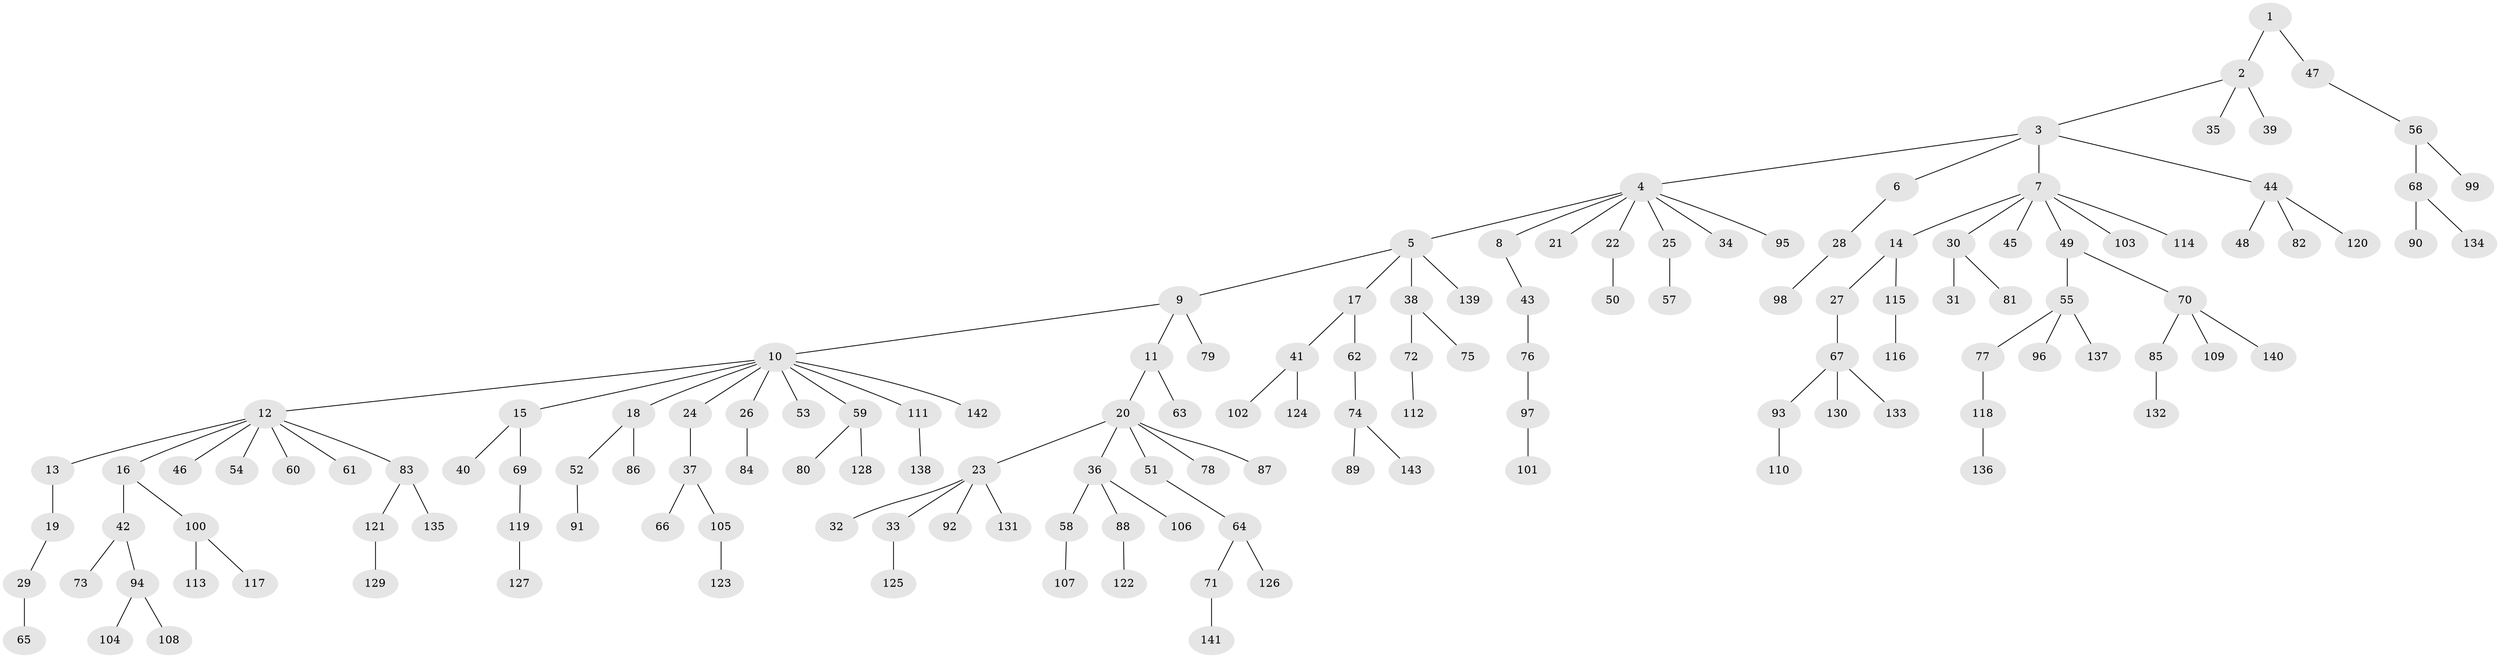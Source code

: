 // Generated by graph-tools (version 1.1) at 2025/02/03/09/25 03:02:23]
// undirected, 143 vertices, 142 edges
graph export_dot {
graph [start="1"]
  node [color=gray90,style=filled];
  1;
  2;
  3;
  4;
  5;
  6;
  7;
  8;
  9;
  10;
  11;
  12;
  13;
  14;
  15;
  16;
  17;
  18;
  19;
  20;
  21;
  22;
  23;
  24;
  25;
  26;
  27;
  28;
  29;
  30;
  31;
  32;
  33;
  34;
  35;
  36;
  37;
  38;
  39;
  40;
  41;
  42;
  43;
  44;
  45;
  46;
  47;
  48;
  49;
  50;
  51;
  52;
  53;
  54;
  55;
  56;
  57;
  58;
  59;
  60;
  61;
  62;
  63;
  64;
  65;
  66;
  67;
  68;
  69;
  70;
  71;
  72;
  73;
  74;
  75;
  76;
  77;
  78;
  79;
  80;
  81;
  82;
  83;
  84;
  85;
  86;
  87;
  88;
  89;
  90;
  91;
  92;
  93;
  94;
  95;
  96;
  97;
  98;
  99;
  100;
  101;
  102;
  103;
  104;
  105;
  106;
  107;
  108;
  109;
  110;
  111;
  112;
  113;
  114;
  115;
  116;
  117;
  118;
  119;
  120;
  121;
  122;
  123;
  124;
  125;
  126;
  127;
  128;
  129;
  130;
  131;
  132;
  133;
  134;
  135;
  136;
  137;
  138;
  139;
  140;
  141;
  142;
  143;
  1 -- 2;
  1 -- 47;
  2 -- 3;
  2 -- 35;
  2 -- 39;
  3 -- 4;
  3 -- 6;
  3 -- 7;
  3 -- 44;
  4 -- 5;
  4 -- 8;
  4 -- 21;
  4 -- 22;
  4 -- 25;
  4 -- 34;
  4 -- 95;
  5 -- 9;
  5 -- 17;
  5 -- 38;
  5 -- 139;
  6 -- 28;
  7 -- 14;
  7 -- 30;
  7 -- 45;
  7 -- 49;
  7 -- 103;
  7 -- 114;
  8 -- 43;
  9 -- 10;
  9 -- 11;
  9 -- 79;
  10 -- 12;
  10 -- 15;
  10 -- 18;
  10 -- 24;
  10 -- 26;
  10 -- 53;
  10 -- 59;
  10 -- 111;
  10 -- 142;
  11 -- 20;
  11 -- 63;
  12 -- 13;
  12 -- 16;
  12 -- 46;
  12 -- 54;
  12 -- 60;
  12 -- 61;
  12 -- 83;
  13 -- 19;
  14 -- 27;
  14 -- 115;
  15 -- 40;
  15 -- 69;
  16 -- 42;
  16 -- 100;
  17 -- 41;
  17 -- 62;
  18 -- 52;
  18 -- 86;
  19 -- 29;
  20 -- 23;
  20 -- 36;
  20 -- 51;
  20 -- 78;
  20 -- 87;
  22 -- 50;
  23 -- 32;
  23 -- 33;
  23 -- 92;
  23 -- 131;
  24 -- 37;
  25 -- 57;
  26 -- 84;
  27 -- 67;
  28 -- 98;
  29 -- 65;
  30 -- 31;
  30 -- 81;
  33 -- 125;
  36 -- 58;
  36 -- 88;
  36 -- 106;
  37 -- 66;
  37 -- 105;
  38 -- 72;
  38 -- 75;
  41 -- 102;
  41 -- 124;
  42 -- 73;
  42 -- 94;
  43 -- 76;
  44 -- 48;
  44 -- 82;
  44 -- 120;
  47 -- 56;
  49 -- 55;
  49 -- 70;
  51 -- 64;
  52 -- 91;
  55 -- 77;
  55 -- 96;
  55 -- 137;
  56 -- 68;
  56 -- 99;
  58 -- 107;
  59 -- 80;
  59 -- 128;
  62 -- 74;
  64 -- 71;
  64 -- 126;
  67 -- 93;
  67 -- 130;
  67 -- 133;
  68 -- 90;
  68 -- 134;
  69 -- 119;
  70 -- 85;
  70 -- 109;
  70 -- 140;
  71 -- 141;
  72 -- 112;
  74 -- 89;
  74 -- 143;
  76 -- 97;
  77 -- 118;
  83 -- 121;
  83 -- 135;
  85 -- 132;
  88 -- 122;
  93 -- 110;
  94 -- 104;
  94 -- 108;
  97 -- 101;
  100 -- 113;
  100 -- 117;
  105 -- 123;
  111 -- 138;
  115 -- 116;
  118 -- 136;
  119 -- 127;
  121 -- 129;
}
